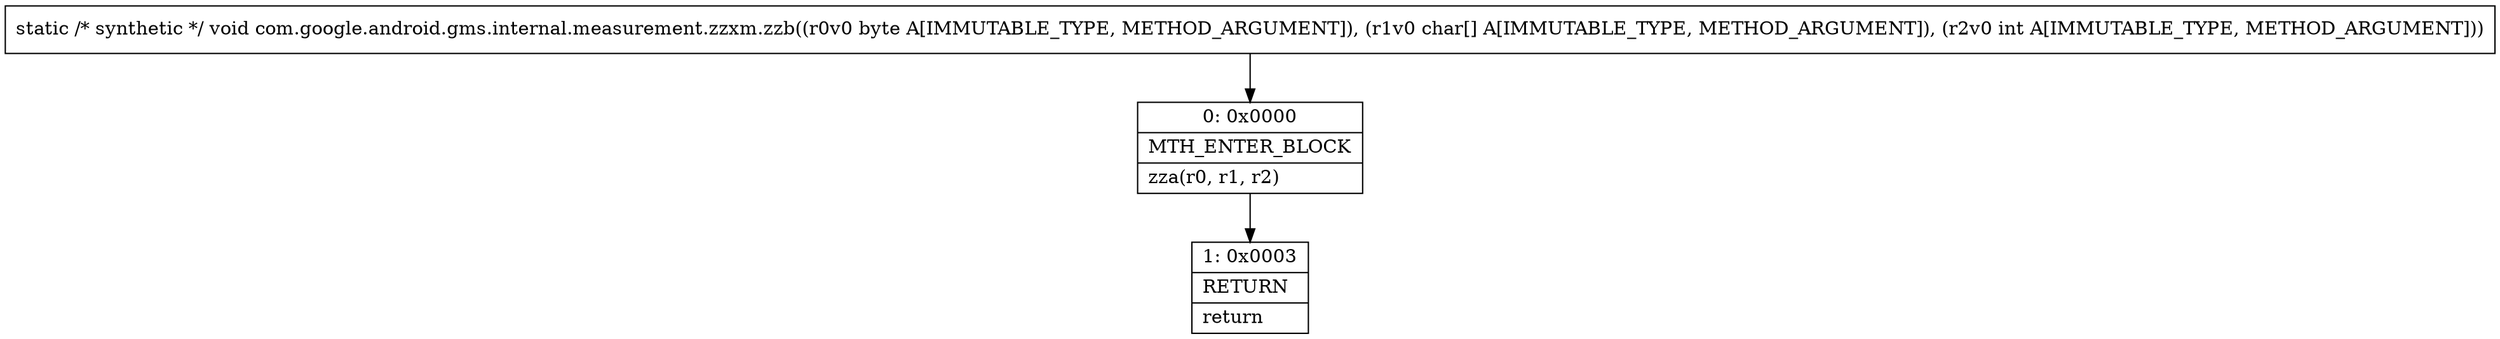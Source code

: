 digraph "CFG forcom.google.android.gms.internal.measurement.zzxm.zzb(B[CI)V" {
Node_0 [shape=record,label="{0\:\ 0x0000|MTH_ENTER_BLOCK\l|zza(r0, r1, r2)\l}"];
Node_1 [shape=record,label="{1\:\ 0x0003|RETURN\l|return\l}"];
MethodNode[shape=record,label="{static \/* synthetic *\/ void com.google.android.gms.internal.measurement.zzxm.zzb((r0v0 byte A[IMMUTABLE_TYPE, METHOD_ARGUMENT]), (r1v0 char[] A[IMMUTABLE_TYPE, METHOD_ARGUMENT]), (r2v0 int A[IMMUTABLE_TYPE, METHOD_ARGUMENT])) }"];
MethodNode -> Node_0;
Node_0 -> Node_1;
}

